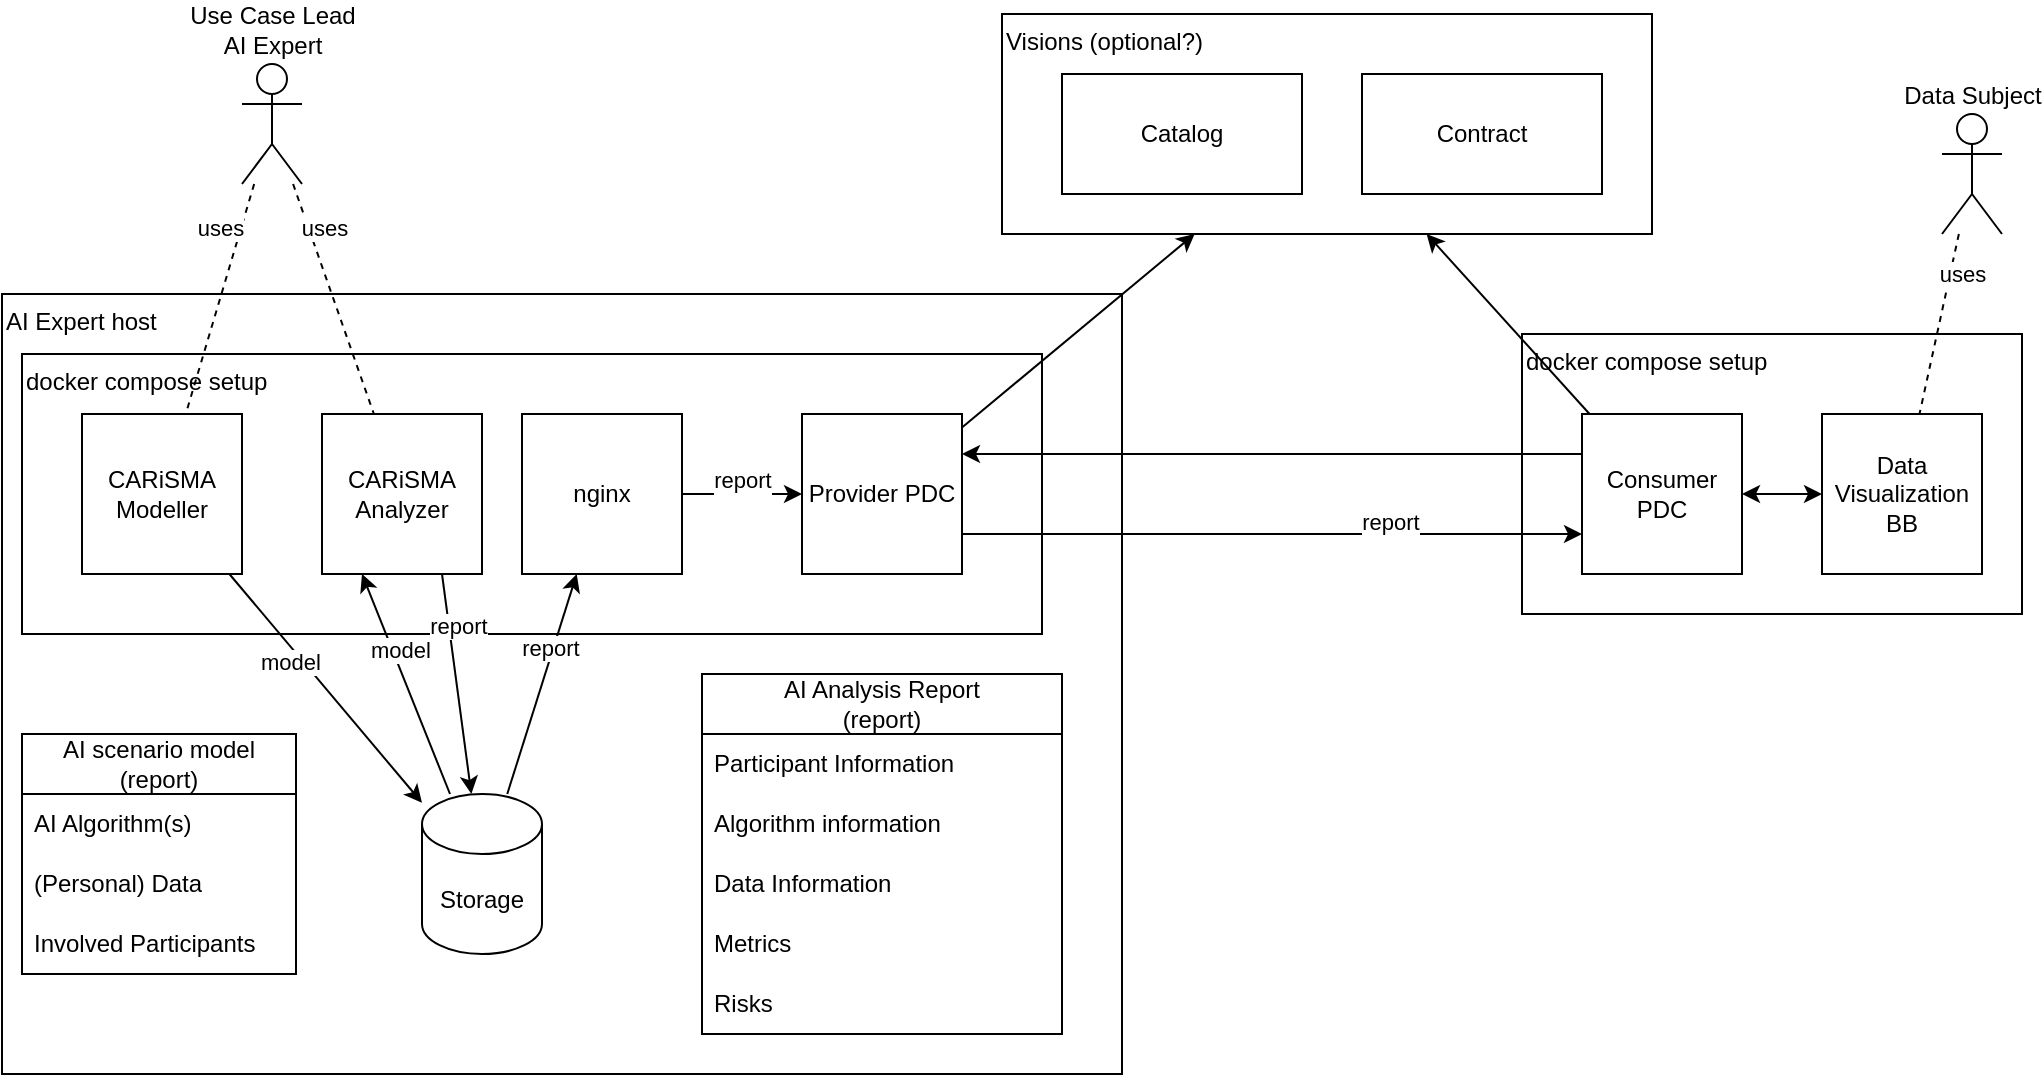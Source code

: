 <mxfile version="25.0.1">
  <diagram name="Page-1" id="WpsCG7NA_huR-RgxeMsm">
    <mxGraphModel dx="1251" dy="1200" grid="1" gridSize="10" guides="1" tooltips="1" connect="1" arrows="1" fold="1" page="1" pageScale="1" pageWidth="1169" pageHeight="827" math="0" shadow="0">
      <root>
        <mxCell id="0" />
        <mxCell id="1" parent="0" />
        <mxCell id="25TNamNFyHdHrycDKSSu-32" value="docker compose setup" style="rounded=0;whiteSpace=wrap;html=1;align=left;verticalAlign=top;" vertex="1" parent="1">
          <mxGeometry x="810" y="350" width="250" height="140" as="geometry" />
        </mxCell>
        <mxCell id="OMbGIUVKcPjcLhoBykAW-17" value="Visions (optional?)" style="rounded=0;whiteSpace=wrap;html=1;align=left;verticalAlign=top;" parent="1" vertex="1">
          <mxGeometry x="550" y="190" width="325" height="110" as="geometry" />
        </mxCell>
        <mxCell id="OMbGIUVKcPjcLhoBykAW-12" value="AI Expert host" style="rounded=0;whiteSpace=wrap;html=1;align=left;verticalAlign=top;" parent="1" vertex="1">
          <mxGeometry x="50" y="330" width="560" height="390" as="geometry" />
        </mxCell>
        <mxCell id="OMbGIUVKcPjcLhoBykAW-13" value="docker compose setup" style="rounded=0;whiteSpace=wrap;html=1;verticalAlign=top;align=left;" parent="1" vertex="1">
          <mxGeometry x="60" y="360" width="510" height="140" as="geometry" />
        </mxCell>
        <mxCell id="OMbGIUVKcPjcLhoBykAW-9" style="edgeStyle=none;rounded=0;orthogonalLoop=1;jettySize=auto;html=1;entryX=0;entryY=0.5;entryDx=0;entryDy=0;" parent="1" source="OMbGIUVKcPjcLhoBykAW-1" target="OMbGIUVKcPjcLhoBykAW-2" edge="1">
          <mxGeometry relative="1" as="geometry" />
        </mxCell>
        <mxCell id="25TNamNFyHdHrycDKSSu-28" value="report&lt;div&gt;&lt;br&gt;&lt;/div&gt;" style="edgeLabel;html=1;align=center;verticalAlign=middle;resizable=0;points=[];" vertex="1" connectable="0" parent="OMbGIUVKcPjcLhoBykAW-9">
          <mxGeometry x="0.4" y="-2" relative="1" as="geometry">
            <mxPoint x="-12" y="-2" as="offset" />
          </mxGeometry>
        </mxCell>
        <mxCell id="OMbGIUVKcPjcLhoBykAW-1" value="nginx" style="whiteSpace=wrap;html=1;aspect=fixed;" parent="1" vertex="1">
          <mxGeometry x="310" y="390" width="80" height="80" as="geometry" />
        </mxCell>
        <mxCell id="OMbGIUVKcPjcLhoBykAW-10" value="" style="edgeStyle=none;rounded=0;orthogonalLoop=1;jettySize=auto;html=1;entryX=0;entryY=0.75;entryDx=0;entryDy=0;exitX=1;exitY=0.75;exitDx=0;exitDy=0;" parent="1" source="OMbGIUVKcPjcLhoBykAW-2" target="OMbGIUVKcPjcLhoBykAW-6" edge="1">
          <mxGeometry relative="1" as="geometry" />
        </mxCell>
        <mxCell id="25TNamNFyHdHrycDKSSu-29" value="report&lt;div&gt;&lt;br&gt;&lt;/div&gt;" style="edgeLabel;html=1;align=center;verticalAlign=middle;resizable=0;points=[];" vertex="1" connectable="0" parent="OMbGIUVKcPjcLhoBykAW-10">
          <mxGeometry x="0.381" y="-1" relative="1" as="geometry">
            <mxPoint as="offset" />
          </mxGeometry>
        </mxCell>
        <mxCell id="OMbGIUVKcPjcLhoBykAW-19" style="edgeStyle=none;rounded=0;orthogonalLoop=1;jettySize=auto;html=1;" parent="1" source="OMbGIUVKcPjcLhoBykAW-2" target="OMbGIUVKcPjcLhoBykAW-17" edge="1">
          <mxGeometry relative="1" as="geometry" />
        </mxCell>
        <mxCell id="OMbGIUVKcPjcLhoBykAW-2" value="Provider PDC" style="whiteSpace=wrap;html=1;aspect=fixed;" parent="1" vertex="1">
          <mxGeometry x="450" y="390" width="80" height="80" as="geometry" />
        </mxCell>
        <mxCell id="OMbGIUVKcPjcLhoBykAW-7" value="" style="rounded=0;orthogonalLoop=1;jettySize=auto;html=1;" parent="1" target="OMbGIUVKcPjcLhoBykAW-4" edge="1">
          <mxGeometry relative="1" as="geometry">
            <mxPoint x="270" y="470" as="sourcePoint" />
            <mxPoint x="285" y="550" as="targetPoint" />
          </mxGeometry>
        </mxCell>
        <mxCell id="25TNamNFyHdHrycDKSSu-26" value="report" style="edgeLabel;html=1;align=center;verticalAlign=middle;resizable=0;points=[];" vertex="1" connectable="0" parent="OMbGIUVKcPjcLhoBykAW-7">
          <mxGeometry x="-0.516" y="4" relative="1" as="geometry">
            <mxPoint as="offset" />
          </mxGeometry>
        </mxCell>
        <mxCell id="OMbGIUVKcPjcLhoBykAW-3" value="CARiSMA&lt;div&gt;Analyzer&lt;/div&gt;" style="whiteSpace=wrap;html=1;aspect=fixed;" parent="1" vertex="1">
          <mxGeometry x="210" y="390" width="80" height="80" as="geometry" />
        </mxCell>
        <mxCell id="OMbGIUVKcPjcLhoBykAW-8" value="" style="edgeStyle=none;rounded=0;orthogonalLoop=1;jettySize=auto;html=1;" parent="1" source="OMbGIUVKcPjcLhoBykAW-4" target="OMbGIUVKcPjcLhoBykAW-1" edge="1">
          <mxGeometry relative="1" as="geometry" />
        </mxCell>
        <mxCell id="25TNamNFyHdHrycDKSSu-27" value="report" style="edgeLabel;html=1;align=center;verticalAlign=middle;resizable=0;points=[];" vertex="1" connectable="0" parent="OMbGIUVKcPjcLhoBykAW-8">
          <mxGeometry x="0.33" y="2" relative="1" as="geometry">
            <mxPoint as="offset" />
          </mxGeometry>
        </mxCell>
        <mxCell id="25TNamNFyHdHrycDKSSu-3" style="edgeStyle=none;rounded=0;orthogonalLoop=1;jettySize=auto;html=1;entryX=0.25;entryY=1;entryDx=0;entryDy=0;" edge="1" parent="1" source="OMbGIUVKcPjcLhoBykAW-4" target="OMbGIUVKcPjcLhoBykAW-3">
          <mxGeometry relative="1" as="geometry">
            <mxPoint x="257.5" y="550" as="sourcePoint" />
            <mxPoint x="242.5" y="470" as="targetPoint" />
          </mxGeometry>
        </mxCell>
        <mxCell id="25TNamNFyHdHrycDKSSu-25" value="model" style="edgeLabel;html=1;align=center;verticalAlign=middle;resizable=0;points=[];" vertex="1" connectable="0" parent="25TNamNFyHdHrycDKSSu-3">
          <mxGeometry x="0.292" y="-3" relative="1" as="geometry">
            <mxPoint as="offset" />
          </mxGeometry>
        </mxCell>
        <mxCell id="OMbGIUVKcPjcLhoBykAW-4" value="Storage" style="shape=cylinder3;whiteSpace=wrap;html=1;boundedLbl=1;backgroundOutline=1;size=15;" parent="1" vertex="1">
          <mxGeometry x="260" y="580" width="60" height="80" as="geometry" />
        </mxCell>
        <mxCell id="OMbGIUVKcPjcLhoBykAW-14" style="edgeStyle=none;rounded=0;orthogonalLoop=1;jettySize=auto;html=1;exitX=0;exitY=0.25;exitDx=0;exitDy=0;entryX=1;entryY=0.25;entryDx=0;entryDy=0;" parent="1" source="OMbGIUVKcPjcLhoBykAW-6" target="OMbGIUVKcPjcLhoBykAW-2" edge="1">
          <mxGeometry relative="1" as="geometry" />
        </mxCell>
        <mxCell id="OMbGIUVKcPjcLhoBykAW-18" style="edgeStyle=none;rounded=0;orthogonalLoop=1;jettySize=auto;html=1;" parent="1" source="OMbGIUVKcPjcLhoBykAW-6" target="OMbGIUVKcPjcLhoBykAW-17" edge="1">
          <mxGeometry relative="1" as="geometry" />
        </mxCell>
        <mxCell id="OMbGIUVKcPjcLhoBykAW-6" value="Consumer PDC" style="whiteSpace=wrap;html=1;aspect=fixed;" parent="1" vertex="1">
          <mxGeometry x="840" y="390" width="80" height="80" as="geometry" />
        </mxCell>
        <mxCell id="OMbGIUVKcPjcLhoBykAW-15" value="Catalog" style="rounded=0;whiteSpace=wrap;html=1;" parent="1" vertex="1">
          <mxGeometry x="580" y="220" width="120" height="60" as="geometry" />
        </mxCell>
        <mxCell id="OMbGIUVKcPjcLhoBykAW-16" value="Contract" style="rounded=0;whiteSpace=wrap;html=1;" parent="1" vertex="1">
          <mxGeometry x="730" y="220" width="120" height="60" as="geometry" />
        </mxCell>
        <mxCell id="25TNamNFyHdHrycDKSSu-2" value="&lt;div&gt;&lt;br&gt;&lt;/div&gt;&lt;div&gt;&lt;br&gt;&lt;/div&gt;" style="edgeStyle=none;rounded=0;orthogonalLoop=1;jettySize=auto;html=1;" edge="1" parent="1" source="25TNamNFyHdHrycDKSSu-1" target="OMbGIUVKcPjcLhoBykAW-4">
          <mxGeometry relative="1" as="geometry" />
        </mxCell>
        <mxCell id="25TNamNFyHdHrycDKSSu-24" value="model" style="edgeLabel;html=1;align=center;verticalAlign=middle;resizable=0;points=[];" vertex="1" connectable="0" parent="25TNamNFyHdHrycDKSSu-2">
          <mxGeometry x="-0.3" y="-5" relative="1" as="geometry">
            <mxPoint as="offset" />
          </mxGeometry>
        </mxCell>
        <mxCell id="25TNamNFyHdHrycDKSSu-1" value="CARiSMA&lt;div&gt;Modeller&lt;/div&gt;" style="whiteSpace=wrap;html=1;aspect=fixed;" vertex="1" parent="1">
          <mxGeometry x="90" y="390" width="80" height="80" as="geometry" />
        </mxCell>
        <mxCell id="25TNamNFyHdHrycDKSSu-4" value="AI scenario model&lt;br&gt;(report)" style="swimlane;fontStyle=0;childLayout=stackLayout;horizontal=1;startSize=30;horizontalStack=0;resizeParent=1;resizeParentMax=0;resizeLast=0;collapsible=1;marginBottom=0;whiteSpace=wrap;html=1;fillColor=none;strokeColor=default;" vertex="1" parent="1">
          <mxGeometry x="60" y="550" width="137" height="120" as="geometry" />
        </mxCell>
        <mxCell id="25TNamNFyHdHrycDKSSu-5" value="AI Algorithm(s)" style="text;strokeColor=none;fillColor=none;align=left;verticalAlign=middle;spacingLeft=4;spacingRight=4;overflow=hidden;points=[[0,0.5],[1,0.5]];portConstraint=eastwest;rotatable=0;whiteSpace=wrap;html=1;" vertex="1" parent="25TNamNFyHdHrycDKSSu-4">
          <mxGeometry y="30" width="137" height="30" as="geometry" />
        </mxCell>
        <mxCell id="25TNamNFyHdHrycDKSSu-6" value="(Personal)&amp;nbsp;&lt;span style=&quot;background-color: initial;&quot;&gt;Data&lt;/span&gt;" style="text;strokeColor=none;fillColor=none;align=left;verticalAlign=middle;spacingLeft=4;spacingRight=4;overflow=hidden;points=[[0,0.5],[1,0.5]];portConstraint=eastwest;rotatable=0;whiteSpace=wrap;html=1;" vertex="1" parent="25TNamNFyHdHrycDKSSu-4">
          <mxGeometry y="60" width="137" height="30" as="geometry" />
        </mxCell>
        <mxCell id="25TNamNFyHdHrycDKSSu-7" value="Involved Participants" style="text;strokeColor=none;fillColor=none;align=left;verticalAlign=middle;spacingLeft=4;spacingRight=4;overflow=hidden;points=[[0,0.5],[1,0.5]];portConstraint=eastwest;rotatable=0;whiteSpace=wrap;html=1;" vertex="1" parent="25TNamNFyHdHrycDKSSu-4">
          <mxGeometry y="90" width="137" height="30" as="geometry" />
        </mxCell>
        <mxCell id="25TNamNFyHdHrycDKSSu-14" value="AI Analysis Report&lt;br&gt;(report)" style="swimlane;fontStyle=0;childLayout=stackLayout;horizontal=1;startSize=30;horizontalStack=0;resizeParent=1;resizeParentMax=0;resizeLast=0;collapsible=1;marginBottom=0;whiteSpace=wrap;html=1;fillColor=none;strokeColor=default;" vertex="1" parent="1">
          <mxGeometry x="400" y="520" width="180" height="180" as="geometry" />
        </mxCell>
        <mxCell id="25TNamNFyHdHrycDKSSu-15" value="Participant Information" style="text;strokeColor=none;fillColor=none;align=left;verticalAlign=middle;spacingLeft=4;spacingRight=4;overflow=hidden;points=[[0,0.5],[1,0.5]];portConstraint=eastwest;rotatable=0;whiteSpace=wrap;html=1;" vertex="1" parent="25TNamNFyHdHrycDKSSu-14">
          <mxGeometry y="30" width="180" height="30" as="geometry" />
        </mxCell>
        <mxCell id="25TNamNFyHdHrycDKSSu-16" value="Algorithm information" style="text;strokeColor=none;fillColor=none;align=left;verticalAlign=middle;spacingLeft=4;spacingRight=4;overflow=hidden;points=[[0,0.5],[1,0.5]];portConstraint=eastwest;rotatable=0;whiteSpace=wrap;html=1;" vertex="1" parent="25TNamNFyHdHrycDKSSu-14">
          <mxGeometry y="60" width="180" height="30" as="geometry" />
        </mxCell>
        <mxCell id="25TNamNFyHdHrycDKSSu-17" value="Data Information" style="text;strokeColor=none;fillColor=none;align=left;verticalAlign=middle;spacingLeft=4;spacingRight=4;overflow=hidden;points=[[0,0.5],[1,0.5]];portConstraint=eastwest;rotatable=0;whiteSpace=wrap;html=1;" vertex="1" parent="25TNamNFyHdHrycDKSSu-14">
          <mxGeometry y="90" width="180" height="30" as="geometry" />
        </mxCell>
        <mxCell id="25TNamNFyHdHrycDKSSu-18" value="Metrics" style="text;strokeColor=none;fillColor=none;align=left;verticalAlign=middle;spacingLeft=4;spacingRight=4;overflow=hidden;points=[[0,0.5],[1,0.5]];portConstraint=eastwest;rotatable=0;whiteSpace=wrap;html=1;" vertex="1" parent="25TNamNFyHdHrycDKSSu-14">
          <mxGeometry y="120" width="180" height="30" as="geometry" />
        </mxCell>
        <mxCell id="25TNamNFyHdHrycDKSSu-19" value="Risks" style="text;strokeColor=none;fillColor=none;align=left;verticalAlign=middle;spacingLeft=4;spacingRight=4;overflow=hidden;points=[[0,0.5],[1,0.5]];portConstraint=eastwest;rotatable=0;whiteSpace=wrap;html=1;" vertex="1" parent="25TNamNFyHdHrycDKSSu-14">
          <mxGeometry y="150" width="180" height="30" as="geometry" />
        </mxCell>
        <mxCell id="25TNamNFyHdHrycDKSSu-33" style="edgeStyle=none;rounded=0;orthogonalLoop=1;jettySize=auto;html=1;entryX=1;entryY=0.5;entryDx=0;entryDy=0;startArrow=classic;startFill=1;" edge="1" parent="1" source="25TNamNFyHdHrycDKSSu-31" target="OMbGIUVKcPjcLhoBykAW-6">
          <mxGeometry relative="1" as="geometry" />
        </mxCell>
        <mxCell id="25TNamNFyHdHrycDKSSu-31" value="Data Visualization BB" style="whiteSpace=wrap;html=1;aspect=fixed;" vertex="1" parent="1">
          <mxGeometry x="960" y="390" width="80" height="80" as="geometry" />
        </mxCell>
        <mxCell id="25TNamNFyHdHrycDKSSu-35" value="Data Subject" style="shape=umlActor;verticalLabelPosition=top;verticalAlign=bottom;html=1;outlineConnect=0;horizontal=1;labelPosition=center;align=center;" vertex="1" parent="1">
          <mxGeometry x="1020" y="240" width="30" height="60" as="geometry" />
        </mxCell>
        <mxCell id="25TNamNFyHdHrycDKSSu-36" value="uses" style="endArrow=none;dashed=1;html=1;rounded=0;" edge="1" parent="1" source="25TNamNFyHdHrycDKSSu-35" target="25TNamNFyHdHrycDKSSu-31">
          <mxGeometry x="-0.583" y="6" width="50" height="50" relative="1" as="geometry">
            <mxPoint x="1177" y="470" as="sourcePoint" />
            <mxPoint x="1005" y="300" as="targetPoint" />
            <mxPoint as="offset" />
          </mxGeometry>
        </mxCell>
        <mxCell id="25TNamNFyHdHrycDKSSu-38" value="Use Case Lead&lt;br&gt;AI Expert" style="shape=umlActor;verticalLabelPosition=top;verticalAlign=bottom;html=1;outlineConnect=0;labelPosition=center;align=center;fontFamily=Helvetica;" vertex="1" parent="1">
          <mxGeometry x="170" y="215" width="30" height="60" as="geometry" />
        </mxCell>
        <mxCell id="25TNamNFyHdHrycDKSSu-39" value="uses" style="endArrow=none;dashed=1;html=1;rounded=0;" edge="1" parent="1" source="25TNamNFyHdHrycDKSSu-38" target="OMbGIUVKcPjcLhoBykAW-3">
          <mxGeometry x="-0.574" y="7" width="50" height="50" relative="1" as="geometry">
            <mxPoint x="400" y="480" as="sourcePoint" />
            <mxPoint x="298" y="310" as="targetPoint" />
            <mxPoint as="offset" />
          </mxGeometry>
        </mxCell>
        <mxCell id="25TNamNFyHdHrycDKSSu-40" value="uses" style="endArrow=none;dashed=1;html=1;rounded=0;" edge="1" parent="1" source="25TNamNFyHdHrycDKSSu-38" target="25TNamNFyHdHrycDKSSu-1">
          <mxGeometry x="-0.569" y="-10" width="50" height="50" relative="1" as="geometry">
            <mxPoint x="400" y="480" as="sourcePoint" />
            <mxPoint x="165" y="310" as="targetPoint" />
            <mxPoint as="offset" />
          </mxGeometry>
        </mxCell>
      </root>
    </mxGraphModel>
  </diagram>
</mxfile>
